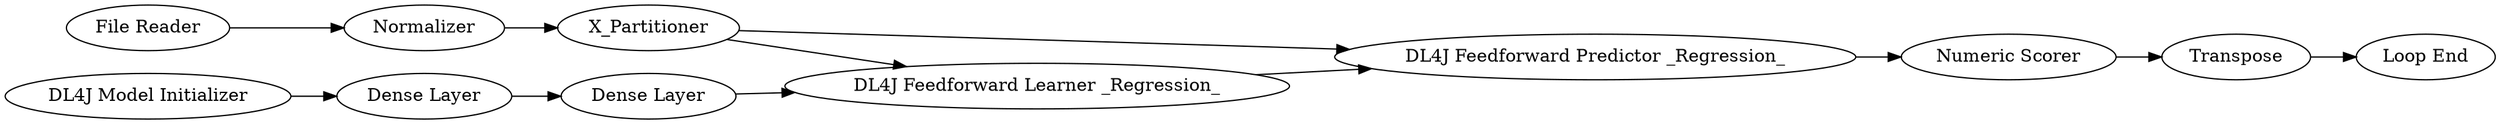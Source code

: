 digraph {
	"8116485637603416249_26" [label="Dense Layer"]
	"4659662685433293288_49" [label="DL4J Feedforward Learner _Regression_"]
	"-3488748226863618214_52" [label="DL4J Feedforward Predictor _Regression_"]
	"-8607480117049812236_57" [label=Normalizer]
	"8116485637603416249_29" [label="Dense Layer"]
	"-7987058907356704658_60" [label="Loop End"]
	"-7987058907356704658_55" [label="Numeric Scorer"]
	"8116485637603416249_27" [label="DL4J Model Initializer"]
	"-8607480117049812236_34" [label="File Reader"]
	"-7987058907356704658_58" [label=X_Partitioner]
	"-7987058907356704658_59" [label=Transpose]
	"-8607480117049812236_57" -> "-7987058907356704658_58"
	"4659662685433293288_49" -> "-3488748226863618214_52"
	"8116485637603416249_29" -> "4659662685433293288_49"
	"-7987058907356704658_59" -> "-7987058907356704658_60"
	"8116485637603416249_27" -> "8116485637603416249_26"
	"-8607480117049812236_34" -> "-8607480117049812236_57"
	"-7987058907356704658_58" -> "4659662685433293288_49"
	"-3488748226863618214_52" -> "-7987058907356704658_55"
	"8116485637603416249_26" -> "8116485637603416249_29"
	"-7987058907356704658_58" -> "-3488748226863618214_52"
	"-7987058907356704658_55" -> "-7987058907356704658_59"
	rankdir=LR
}
